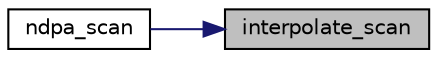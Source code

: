 digraph "interpolate_scan"
{
 // LATEX_PDF_SIZE
  edge [fontname="Helvetica",fontsize="10",labelfontname="Helvetica",labelfontsize="10"];
  node [fontname="Helvetica",fontsize="10",shape=record];
  rankdir="RL";
  Node1 [label="interpolate_scan",height=0.2,width=0.4,color="black", fillcolor="grey75", style="filled", fontcolor="black",tooltip="Interpolating scan data in __ndpa_y0 into __ndpa_y."];
  Node1 -> Node2 [dir="back",color="midnightblue",fontsize="10",style="solid",fontname="Helvetica"];
  Node2 [label="ndpa_scan",height=0.2,width=0.4,color="black", fillcolor="white", style="filled",URL="$ndpa_8h.html#aafa296477a207bc42f6fc57df4aaa517",tooltip="Called after new scan data presented within __ndpa_x0 and __ndpa_y0."];
}
